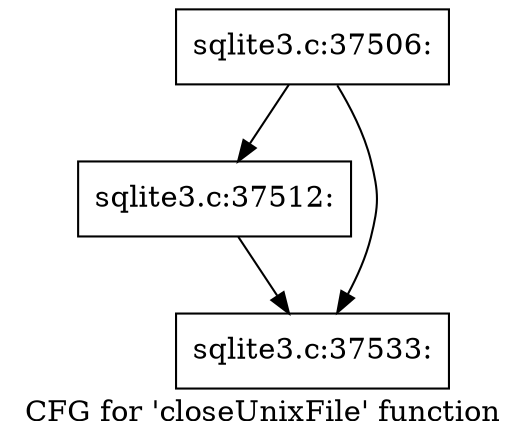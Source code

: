 digraph "CFG for 'closeUnixFile' function" {
	label="CFG for 'closeUnixFile' function";

	Node0x55c0f7077dd0 [shape=record,label="{sqlite3.c:37506:}"];
	Node0x55c0f7077dd0 -> Node0x55c0f57547b0;
	Node0x55c0f7077dd0 -> Node0x55c0f707a560;
	Node0x55c0f57547b0 [shape=record,label="{sqlite3.c:37512:}"];
	Node0x55c0f57547b0 -> Node0x55c0f707a560;
	Node0x55c0f707a560 [shape=record,label="{sqlite3.c:37533:}"];
}
